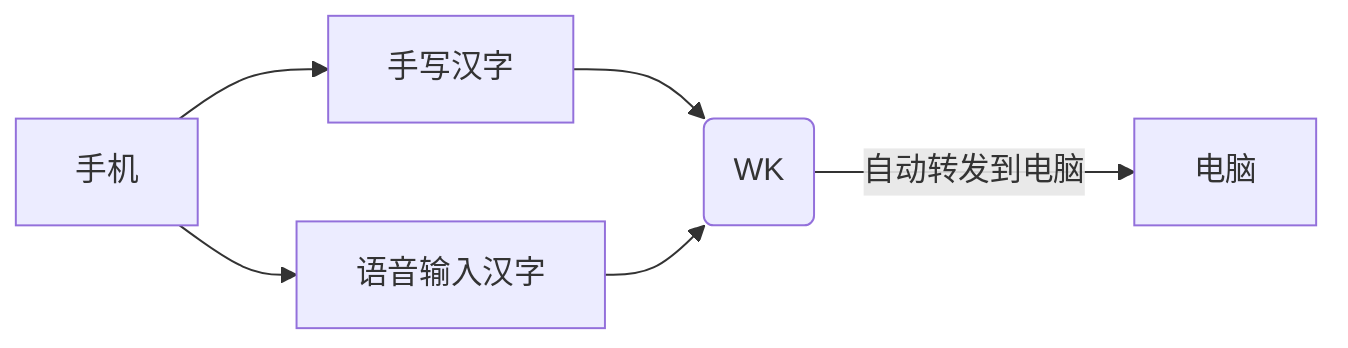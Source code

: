 flowchart  LR
    A[手机] --> B[手写汉字]
    A[手机] --> C[语音输入汉字]
    B[手写汉字] --> WK[WK]
    C[语音输入汉字] --> WK(WK);
    WK -->|自动转发到电脑| D[电脑]